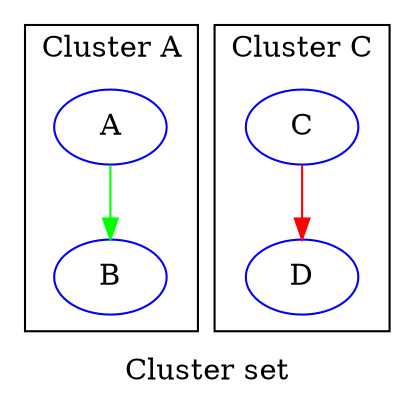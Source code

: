 digraph graph_03
{
graph [ label="Cluster set" rankdir="TB" ]

subgraph "cluster A"
{
graph [ label="Cluster A" rankdir="TB" ]

"A" [ color="blue" ]
"B" [ color="blue" ]
"A" -> "B" [ color="green" label="" ]
}

subgraph "cluster C"
{
graph [ label="Cluster C" rankdir="TB" ]

"C" [ color="blue" ]
"D" [ color="blue" ]
"C" -> "D" [ color="red" label="" ]
}
}
